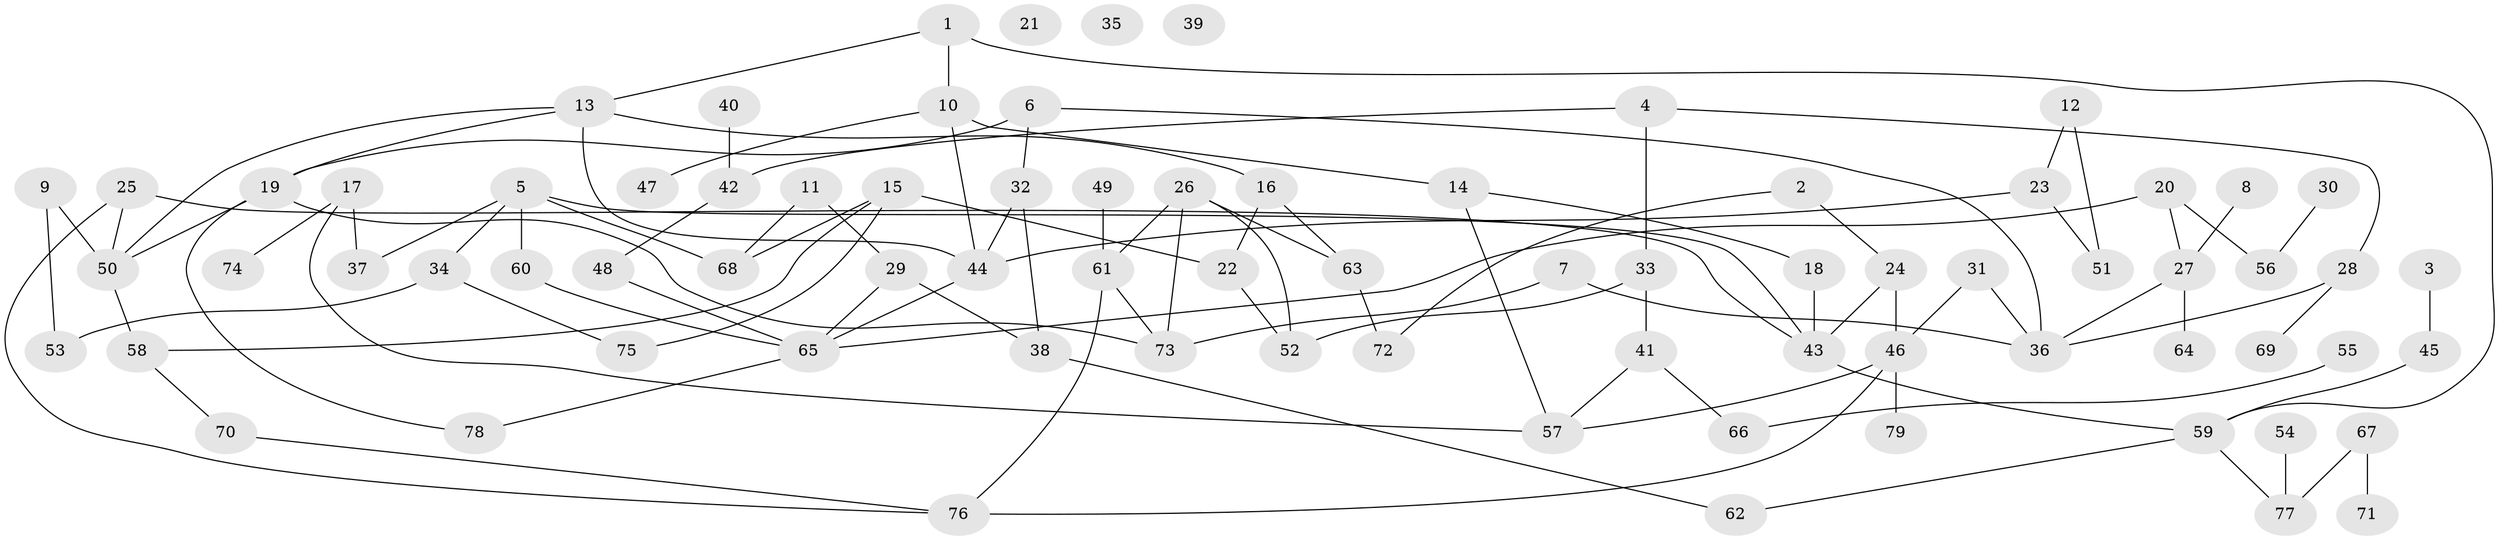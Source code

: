 // Generated by graph-tools (version 1.1) at 2025/39/03/09/25 04:39:40]
// undirected, 79 vertices, 105 edges
graph export_dot {
graph [start="1"]
  node [color=gray90,style=filled];
  1;
  2;
  3;
  4;
  5;
  6;
  7;
  8;
  9;
  10;
  11;
  12;
  13;
  14;
  15;
  16;
  17;
  18;
  19;
  20;
  21;
  22;
  23;
  24;
  25;
  26;
  27;
  28;
  29;
  30;
  31;
  32;
  33;
  34;
  35;
  36;
  37;
  38;
  39;
  40;
  41;
  42;
  43;
  44;
  45;
  46;
  47;
  48;
  49;
  50;
  51;
  52;
  53;
  54;
  55;
  56;
  57;
  58;
  59;
  60;
  61;
  62;
  63;
  64;
  65;
  66;
  67;
  68;
  69;
  70;
  71;
  72;
  73;
  74;
  75;
  76;
  77;
  78;
  79;
  1 -- 10;
  1 -- 13;
  1 -- 59;
  2 -- 24;
  2 -- 72;
  3 -- 45;
  4 -- 28;
  4 -- 33;
  4 -- 42;
  5 -- 34;
  5 -- 37;
  5 -- 43;
  5 -- 60;
  5 -- 68;
  6 -- 19;
  6 -- 32;
  6 -- 36;
  7 -- 36;
  7 -- 73;
  8 -- 27;
  9 -- 50;
  9 -- 53;
  10 -- 14;
  10 -- 44;
  10 -- 47;
  11 -- 29;
  11 -- 68;
  12 -- 23;
  12 -- 51;
  13 -- 16;
  13 -- 19;
  13 -- 44;
  13 -- 50;
  14 -- 18;
  14 -- 57;
  15 -- 22;
  15 -- 58;
  15 -- 68;
  15 -- 75;
  16 -- 22;
  16 -- 63;
  17 -- 37;
  17 -- 57;
  17 -- 74;
  18 -- 43;
  19 -- 50;
  19 -- 73;
  19 -- 78;
  20 -- 27;
  20 -- 56;
  20 -- 65;
  22 -- 52;
  23 -- 44;
  23 -- 51;
  24 -- 43;
  24 -- 46;
  25 -- 43;
  25 -- 50;
  25 -- 76;
  26 -- 52;
  26 -- 61;
  26 -- 63;
  26 -- 73;
  27 -- 36;
  27 -- 64;
  28 -- 36;
  28 -- 69;
  29 -- 38;
  29 -- 65;
  30 -- 56;
  31 -- 36;
  31 -- 46;
  32 -- 38;
  32 -- 44;
  33 -- 41;
  33 -- 52;
  34 -- 53;
  34 -- 75;
  38 -- 62;
  40 -- 42;
  41 -- 57;
  41 -- 66;
  42 -- 48;
  43 -- 59;
  44 -- 65;
  45 -- 59;
  46 -- 57;
  46 -- 76;
  46 -- 79;
  48 -- 65;
  49 -- 61;
  50 -- 58;
  54 -- 77;
  55 -- 66;
  58 -- 70;
  59 -- 62;
  59 -- 77;
  60 -- 65;
  61 -- 73;
  61 -- 76;
  63 -- 72;
  65 -- 78;
  67 -- 71;
  67 -- 77;
  70 -- 76;
}
